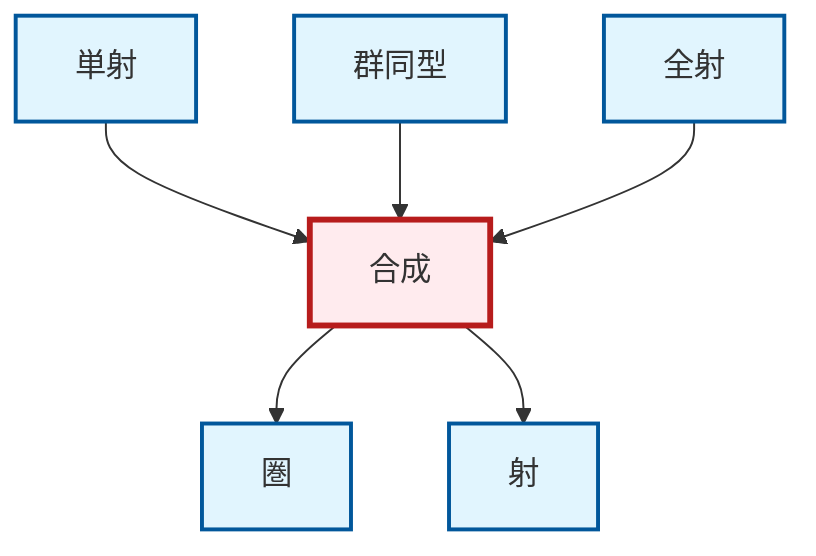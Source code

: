 graph TD
    classDef definition fill:#e1f5fe,stroke:#01579b,stroke-width:2px
    classDef theorem fill:#f3e5f5,stroke:#4a148c,stroke-width:2px
    classDef axiom fill:#fff3e0,stroke:#e65100,stroke-width:2px
    classDef example fill:#e8f5e9,stroke:#1b5e20,stroke-width:2px
    classDef current fill:#ffebee,stroke:#b71c1c,stroke-width:3px
    def-category["圏"]:::definition
    def-isomorphism["群同型"]:::definition
    def-epimorphism["全射"]:::definition
    def-morphism["射"]:::definition
    def-monomorphism["単射"]:::definition
    def-composition["合成"]:::definition
    def-monomorphism --> def-composition
    def-composition --> def-category
    def-isomorphism --> def-composition
    def-composition --> def-morphism
    def-epimorphism --> def-composition
    class def-composition current